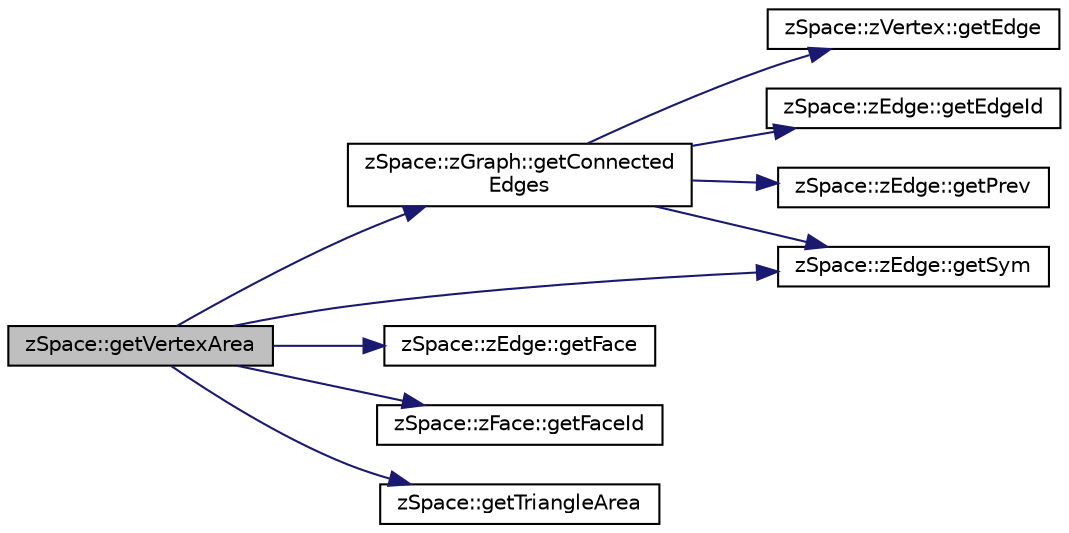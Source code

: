 digraph "zSpace::getVertexArea"
{
 // LATEX_PDF_SIZE
  edge [fontname="Helvetica",fontsize="10",labelfontname="Helvetica",labelfontsize="10"];
  node [fontname="Helvetica",fontsize="10",shape=record];
  rankdir="LR";
  Node229 [label="zSpace::getVertexArea",height=0.2,width=0.4,color="black", fillcolor="grey75", style="filled", fontcolor="black",tooltip="This method computes the area around every vertex of a mesh based on face centers."];
  Node229 -> Node230 [color="midnightblue",fontsize="10",style="solid",fontname="Helvetica"];
  Node230 [label="zSpace::zGraph::getConnected\lEdges",height=0.2,width=0.4,color="black", fillcolor="white", style="filled",URL="$classz_space_1_1z_graph.html#ab623e9a3bfc70e1f140b911cb0645bd2",tooltip="This method gets the edges connected to input zVertex or zEdge."];
  Node230 -> Node231 [color="midnightblue",fontsize="10",style="solid",fontname="Helvetica"];
  Node231 [label="zSpace::zVertex::getEdge",height=0.2,width=0.4,color="black", fillcolor="white", style="filled",URL="$classz_space_1_1z_vertex.html#a7d187864963f642666b8c3bcfecee6e9",tooltip="This method returns the associated edge of current zVertex."];
  Node230 -> Node232 [color="midnightblue",fontsize="10",style="solid",fontname="Helvetica"];
  Node232 [label="zSpace::zEdge::getEdgeId",height=0.2,width=0.4,color="black", fillcolor="white", style="filled",URL="$classz_space_1_1z_edge.html#acd6947ccba055fa6c31d6d386fe68e12",tooltip="This method returns the edgeId of current zEdge."];
  Node230 -> Node233 [color="midnightblue",fontsize="10",style="solid",fontname="Helvetica"];
  Node233 [label="zSpace::zEdge::getPrev",height=0.2,width=0.4,color="black", fillcolor="white", style="filled",URL="$classz_space_1_1z_edge.html#a01d9d153f7c5ec381474e815384f7d30",tooltip="This method returns the previous edge of current zEdge."];
  Node230 -> Node234 [color="midnightblue",fontsize="10",style="solid",fontname="Helvetica"];
  Node234 [label="zSpace::zEdge::getSym",height=0.2,width=0.4,color="black", fillcolor="white", style="filled",URL="$classz_space_1_1z_edge.html#a461679ac74cc371ad32e94092848f536",tooltip="This method returns the symmetry edge of current zEdge."];
  Node229 -> Node235 [color="midnightblue",fontsize="10",style="solid",fontname="Helvetica"];
  Node235 [label="zSpace::zEdge::getFace",height=0.2,width=0.4,color="black", fillcolor="white", style="filled",URL="$classz_space_1_1z_edge.html#a5646e5bc6a828a39ea287c3c78cfefc9",tooltip="This method returns the face pointed to by the current zEdge."];
  Node229 -> Node234 [color="midnightblue",fontsize="10",style="solid",fontname="Helvetica"];
  Node229 -> Node236 [color="midnightblue",fontsize="10",style="solid",fontname="Helvetica"];
  Node236 [label="zSpace::zFace::getFaceId",height=0.2,width=0.4,color="black", fillcolor="white", style="filled",URL="$classz_space_1_1z_face.html#a117849660e4f7f800a8562a61964c8e9",tooltip="This method returns the faceId of current zFace."];
  Node229 -> Node237 [color="midnightblue",fontsize="10",style="solid",fontname="Helvetica"];
  Node237 [label="zSpace::getTriangleArea",height=0.2,width=0.4,color="black", fillcolor="white", style="filled",URL="$group__z_vector_matrix_utilities.html#gaabe22f37a11cede01e2cf021a8af221f",tooltip="This method returns the area of triagle defined by the three input zVectors."];
}
